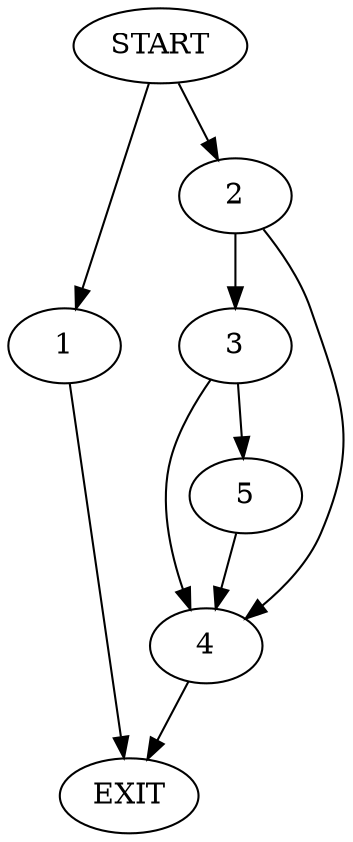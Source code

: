 digraph {
0 [label="START"]
6 [label="EXIT"]
0 -> 1
1 -> 6
0 -> 2
2 -> 3
2 -> 4
4 -> 6
3 -> 5
3 -> 4
5 -> 4
}

